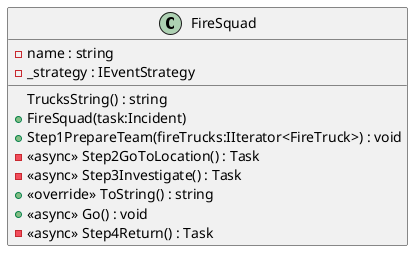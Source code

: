 @startuml
class FireSquad {
    - name : string
    - _strategy : IEventStrategy
    TrucksString() : string
    + FireSquad(task:Incident)
    + Step1PrepareTeam(fireTrucks:IIterator<FireTruck>) : void
    - <<async>> Step2GoToLocation() : Task
    - <<async>> Step3Investigate() : Task
    + <<override>> ToString() : string
    + <<async>> Go() : void
    - <<async>> Step4Return() : Task
}
@enduml

